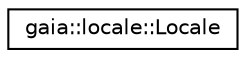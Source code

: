 digraph G
{
  edge [fontname="Helvetica",fontsize="10",labelfontname="Helvetica",labelfontsize="10"];
  node [fontname="Helvetica",fontsize="10",shape=record];
  rankdir=LR;
  Node1 [label="gaia::locale::Locale",height=0.2,width=0.4,color="black", fillcolor="white", style="filled",URL="$d7/dd7/classgaia_1_1locale_1_1_locale.html",tooltip="This header file defines locale info."];
}
